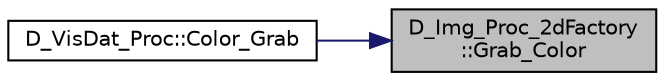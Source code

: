 digraph "D_Img_Proc_2dFactory::Grab_Color"
{
 // LATEX_PDF_SIZE
  edge [fontname="Helvetica",fontsize="10",labelfontname="Helvetica",labelfontsize="10"];
  node [fontname="Helvetica",fontsize="10",shape=record];
  rankdir="RL";
  Node1 [label="D_Img_Proc_2dFactory\l::Grab_Color",height=0.2,width=0.4,color="black", fillcolor="grey75", style="filled", fontcolor="black",tooltip=" "];
  Node1 -> Node2 [dir="back",color="midnightblue",fontsize="10",style="solid",fontname="Helvetica"];
  Node2 [label="D_VisDat_Proc::Color_Grab",height=0.2,width=0.4,color="black", fillcolor="white", style="filled",URL="$class_d___vis_dat___proc.html#ae227f76e1b9723051b39c1629a7b7733",tooltip=" "];
}
